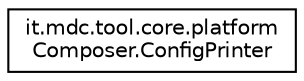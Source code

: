 digraph "Graphical Class Hierarchy"
{
 // LATEX_PDF_SIZE
  edge [fontname="Helvetica",fontsize="10",labelfontname="Helvetica",labelfontsize="10"];
  node [fontname="Helvetica",fontsize="10",shape=record];
  rankdir="LR";
  Node0 [label="it.mdc.tool.core.platform\lComposer.ConfigPrinter",height=0.2,width=0.4,color="black", fillcolor="white", style="filled",URL="$dd/d4d/classit_1_1mdc_1_1tool_1_1core_1_1platform_composer_1_1_config_printer.html",tooltip=" "];
}
